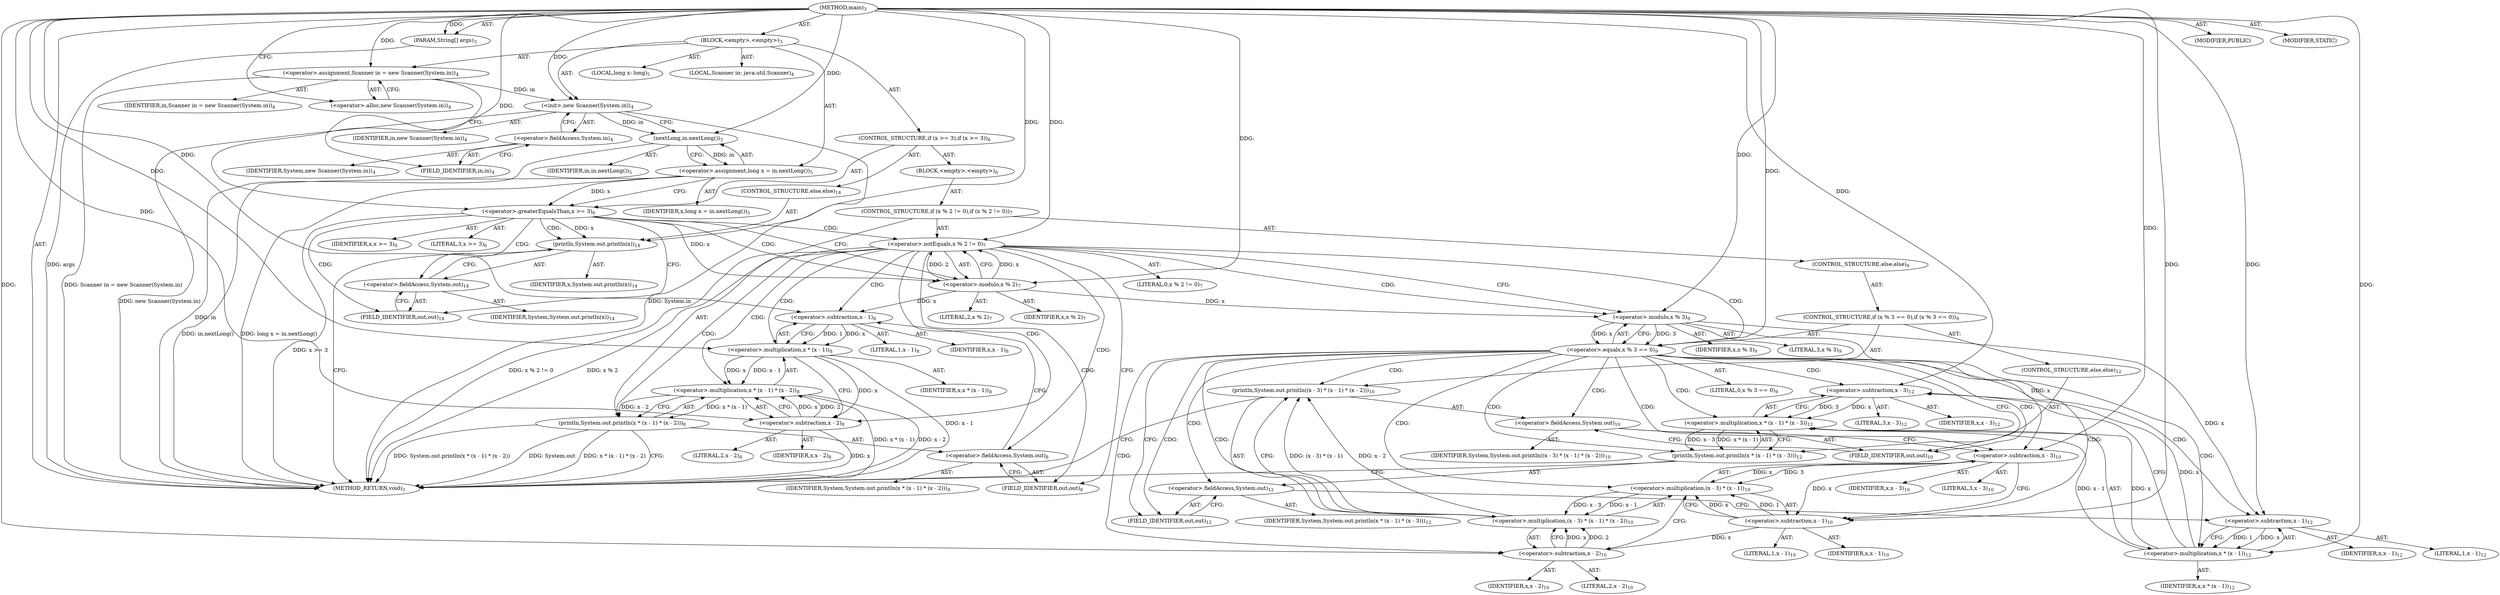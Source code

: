 digraph "main" {  
"19" [label = <(METHOD,main)<SUB>3</SUB>> ]
"20" [label = <(PARAM,String[] args)<SUB>3</SUB>> ]
"21" [label = <(BLOCK,&lt;empty&gt;,&lt;empty&gt;)<SUB>3</SUB>> ]
"4" [label = <(LOCAL,Scanner in: java.util.Scanner)<SUB>4</SUB>> ]
"22" [label = <(&lt;operator&gt;.assignment,Scanner in = new Scanner(System.in))<SUB>4</SUB>> ]
"23" [label = <(IDENTIFIER,in,Scanner in = new Scanner(System.in))<SUB>4</SUB>> ]
"24" [label = <(&lt;operator&gt;.alloc,new Scanner(System.in))<SUB>4</SUB>> ]
"25" [label = <(&lt;init&gt;,new Scanner(System.in))<SUB>4</SUB>> ]
"3" [label = <(IDENTIFIER,in,new Scanner(System.in))<SUB>4</SUB>> ]
"26" [label = <(&lt;operator&gt;.fieldAccess,System.in)<SUB>4</SUB>> ]
"27" [label = <(IDENTIFIER,System,new Scanner(System.in))<SUB>4</SUB>> ]
"28" [label = <(FIELD_IDENTIFIER,in,in)<SUB>4</SUB>> ]
"29" [label = <(LOCAL,long x: long)<SUB>5</SUB>> ]
"30" [label = <(&lt;operator&gt;.assignment,long x = in.nextLong())<SUB>5</SUB>> ]
"31" [label = <(IDENTIFIER,x,long x = in.nextLong())<SUB>5</SUB>> ]
"32" [label = <(nextLong,in.nextLong())<SUB>5</SUB>> ]
"33" [label = <(IDENTIFIER,in,in.nextLong())<SUB>5</SUB>> ]
"34" [label = <(CONTROL_STRUCTURE,if (x &gt;= 3),if (x &gt;= 3))<SUB>6</SUB>> ]
"35" [label = <(&lt;operator&gt;.greaterEqualsThan,x &gt;= 3)<SUB>6</SUB>> ]
"36" [label = <(IDENTIFIER,x,x &gt;= 3)<SUB>6</SUB>> ]
"37" [label = <(LITERAL,3,x &gt;= 3)<SUB>6</SUB>> ]
"38" [label = <(BLOCK,&lt;empty&gt;,&lt;empty&gt;)<SUB>6</SUB>> ]
"39" [label = <(CONTROL_STRUCTURE,if (x % 2 != 0),if (x % 2 != 0))<SUB>7</SUB>> ]
"40" [label = <(&lt;operator&gt;.notEquals,x % 2 != 0)<SUB>7</SUB>> ]
"41" [label = <(&lt;operator&gt;.modulo,x % 2)<SUB>7</SUB>> ]
"42" [label = <(IDENTIFIER,x,x % 2)<SUB>7</SUB>> ]
"43" [label = <(LITERAL,2,x % 2)<SUB>7</SUB>> ]
"44" [label = <(LITERAL,0,x % 2 != 0)<SUB>7</SUB>> ]
"45" [label = <(println,System.out.println(x * (x - 1) * (x - 2)))<SUB>8</SUB>> ]
"46" [label = <(&lt;operator&gt;.fieldAccess,System.out)<SUB>8</SUB>> ]
"47" [label = <(IDENTIFIER,System,System.out.println(x * (x - 1) * (x - 2)))<SUB>8</SUB>> ]
"48" [label = <(FIELD_IDENTIFIER,out,out)<SUB>8</SUB>> ]
"49" [label = <(&lt;operator&gt;.multiplication,x * (x - 1) * (x - 2))<SUB>8</SUB>> ]
"50" [label = <(&lt;operator&gt;.multiplication,x * (x - 1))<SUB>8</SUB>> ]
"51" [label = <(IDENTIFIER,x,x * (x - 1))<SUB>8</SUB>> ]
"52" [label = <(&lt;operator&gt;.subtraction,x - 1)<SUB>8</SUB>> ]
"53" [label = <(IDENTIFIER,x,x - 1)<SUB>8</SUB>> ]
"54" [label = <(LITERAL,1,x - 1)<SUB>8</SUB>> ]
"55" [label = <(&lt;operator&gt;.subtraction,x - 2)<SUB>8</SUB>> ]
"56" [label = <(IDENTIFIER,x,x - 2)<SUB>8</SUB>> ]
"57" [label = <(LITERAL,2,x - 2)<SUB>8</SUB>> ]
"58" [label = <(CONTROL_STRUCTURE,else,else)<SUB>9</SUB>> ]
"59" [label = <(CONTROL_STRUCTURE,if (x % 3 == 0),if (x % 3 == 0))<SUB>9</SUB>> ]
"60" [label = <(&lt;operator&gt;.equals,x % 3 == 0)<SUB>9</SUB>> ]
"61" [label = <(&lt;operator&gt;.modulo,x % 3)<SUB>9</SUB>> ]
"62" [label = <(IDENTIFIER,x,x % 3)<SUB>9</SUB>> ]
"63" [label = <(LITERAL,3,x % 3)<SUB>9</SUB>> ]
"64" [label = <(LITERAL,0,x % 3 == 0)<SUB>9</SUB>> ]
"65" [label = <(println,System.out.println((x - 3) * (x - 1) * (x - 2)))<SUB>10</SUB>> ]
"66" [label = <(&lt;operator&gt;.fieldAccess,System.out)<SUB>10</SUB>> ]
"67" [label = <(IDENTIFIER,System,System.out.println((x - 3) * (x - 1) * (x - 2)))<SUB>10</SUB>> ]
"68" [label = <(FIELD_IDENTIFIER,out,out)<SUB>10</SUB>> ]
"69" [label = <(&lt;operator&gt;.multiplication,(x - 3) * (x - 1) * (x - 2))<SUB>10</SUB>> ]
"70" [label = <(&lt;operator&gt;.multiplication,(x - 3) * (x - 1))<SUB>10</SUB>> ]
"71" [label = <(&lt;operator&gt;.subtraction,x - 3)<SUB>10</SUB>> ]
"72" [label = <(IDENTIFIER,x,x - 3)<SUB>10</SUB>> ]
"73" [label = <(LITERAL,3,x - 3)<SUB>10</SUB>> ]
"74" [label = <(&lt;operator&gt;.subtraction,x - 1)<SUB>10</SUB>> ]
"75" [label = <(IDENTIFIER,x,x - 1)<SUB>10</SUB>> ]
"76" [label = <(LITERAL,1,x - 1)<SUB>10</SUB>> ]
"77" [label = <(&lt;operator&gt;.subtraction,x - 2)<SUB>10</SUB>> ]
"78" [label = <(IDENTIFIER,x,x - 2)<SUB>10</SUB>> ]
"79" [label = <(LITERAL,2,x - 2)<SUB>10</SUB>> ]
"80" [label = <(CONTROL_STRUCTURE,else,else)<SUB>12</SUB>> ]
"81" [label = <(println,System.out.println(x * (x - 1) * (x - 3)))<SUB>12</SUB>> ]
"82" [label = <(&lt;operator&gt;.fieldAccess,System.out)<SUB>12</SUB>> ]
"83" [label = <(IDENTIFIER,System,System.out.println(x * (x - 1) * (x - 3)))<SUB>12</SUB>> ]
"84" [label = <(FIELD_IDENTIFIER,out,out)<SUB>12</SUB>> ]
"85" [label = <(&lt;operator&gt;.multiplication,x * (x - 1) * (x - 3))<SUB>12</SUB>> ]
"86" [label = <(&lt;operator&gt;.multiplication,x * (x - 1))<SUB>12</SUB>> ]
"87" [label = <(IDENTIFIER,x,x * (x - 1))<SUB>12</SUB>> ]
"88" [label = <(&lt;operator&gt;.subtraction,x - 1)<SUB>12</SUB>> ]
"89" [label = <(IDENTIFIER,x,x - 1)<SUB>12</SUB>> ]
"90" [label = <(LITERAL,1,x - 1)<SUB>12</SUB>> ]
"91" [label = <(&lt;operator&gt;.subtraction,x - 3)<SUB>12</SUB>> ]
"92" [label = <(IDENTIFIER,x,x - 3)<SUB>12</SUB>> ]
"93" [label = <(LITERAL,3,x - 3)<SUB>12</SUB>> ]
"94" [label = <(CONTROL_STRUCTURE,else,else)<SUB>14</SUB>> ]
"95" [label = <(println,System.out.println(x))<SUB>14</SUB>> ]
"96" [label = <(&lt;operator&gt;.fieldAccess,System.out)<SUB>14</SUB>> ]
"97" [label = <(IDENTIFIER,System,System.out.println(x))<SUB>14</SUB>> ]
"98" [label = <(FIELD_IDENTIFIER,out,out)<SUB>14</SUB>> ]
"99" [label = <(IDENTIFIER,x,System.out.println(x))<SUB>14</SUB>> ]
"100" [label = <(MODIFIER,PUBLIC)> ]
"101" [label = <(MODIFIER,STATIC)> ]
"102" [label = <(METHOD_RETURN,void)<SUB>3</SUB>> ]
  "19" -> "20"  [ label = "AST: "] 
  "19" -> "21"  [ label = "AST: "] 
  "19" -> "100"  [ label = "AST: "] 
  "19" -> "101"  [ label = "AST: "] 
  "19" -> "102"  [ label = "AST: "] 
  "21" -> "4"  [ label = "AST: "] 
  "21" -> "22"  [ label = "AST: "] 
  "21" -> "25"  [ label = "AST: "] 
  "21" -> "29"  [ label = "AST: "] 
  "21" -> "30"  [ label = "AST: "] 
  "21" -> "34"  [ label = "AST: "] 
  "22" -> "23"  [ label = "AST: "] 
  "22" -> "24"  [ label = "AST: "] 
  "25" -> "3"  [ label = "AST: "] 
  "25" -> "26"  [ label = "AST: "] 
  "26" -> "27"  [ label = "AST: "] 
  "26" -> "28"  [ label = "AST: "] 
  "30" -> "31"  [ label = "AST: "] 
  "30" -> "32"  [ label = "AST: "] 
  "32" -> "33"  [ label = "AST: "] 
  "34" -> "35"  [ label = "AST: "] 
  "34" -> "38"  [ label = "AST: "] 
  "34" -> "94"  [ label = "AST: "] 
  "35" -> "36"  [ label = "AST: "] 
  "35" -> "37"  [ label = "AST: "] 
  "38" -> "39"  [ label = "AST: "] 
  "39" -> "40"  [ label = "AST: "] 
  "39" -> "45"  [ label = "AST: "] 
  "39" -> "58"  [ label = "AST: "] 
  "40" -> "41"  [ label = "AST: "] 
  "40" -> "44"  [ label = "AST: "] 
  "41" -> "42"  [ label = "AST: "] 
  "41" -> "43"  [ label = "AST: "] 
  "45" -> "46"  [ label = "AST: "] 
  "45" -> "49"  [ label = "AST: "] 
  "46" -> "47"  [ label = "AST: "] 
  "46" -> "48"  [ label = "AST: "] 
  "49" -> "50"  [ label = "AST: "] 
  "49" -> "55"  [ label = "AST: "] 
  "50" -> "51"  [ label = "AST: "] 
  "50" -> "52"  [ label = "AST: "] 
  "52" -> "53"  [ label = "AST: "] 
  "52" -> "54"  [ label = "AST: "] 
  "55" -> "56"  [ label = "AST: "] 
  "55" -> "57"  [ label = "AST: "] 
  "58" -> "59"  [ label = "AST: "] 
  "59" -> "60"  [ label = "AST: "] 
  "59" -> "65"  [ label = "AST: "] 
  "59" -> "80"  [ label = "AST: "] 
  "60" -> "61"  [ label = "AST: "] 
  "60" -> "64"  [ label = "AST: "] 
  "61" -> "62"  [ label = "AST: "] 
  "61" -> "63"  [ label = "AST: "] 
  "65" -> "66"  [ label = "AST: "] 
  "65" -> "69"  [ label = "AST: "] 
  "66" -> "67"  [ label = "AST: "] 
  "66" -> "68"  [ label = "AST: "] 
  "69" -> "70"  [ label = "AST: "] 
  "69" -> "77"  [ label = "AST: "] 
  "70" -> "71"  [ label = "AST: "] 
  "70" -> "74"  [ label = "AST: "] 
  "71" -> "72"  [ label = "AST: "] 
  "71" -> "73"  [ label = "AST: "] 
  "74" -> "75"  [ label = "AST: "] 
  "74" -> "76"  [ label = "AST: "] 
  "77" -> "78"  [ label = "AST: "] 
  "77" -> "79"  [ label = "AST: "] 
  "80" -> "81"  [ label = "AST: "] 
  "81" -> "82"  [ label = "AST: "] 
  "81" -> "85"  [ label = "AST: "] 
  "82" -> "83"  [ label = "AST: "] 
  "82" -> "84"  [ label = "AST: "] 
  "85" -> "86"  [ label = "AST: "] 
  "85" -> "91"  [ label = "AST: "] 
  "86" -> "87"  [ label = "AST: "] 
  "86" -> "88"  [ label = "AST: "] 
  "88" -> "89"  [ label = "AST: "] 
  "88" -> "90"  [ label = "AST: "] 
  "91" -> "92"  [ label = "AST: "] 
  "91" -> "93"  [ label = "AST: "] 
  "94" -> "95"  [ label = "AST: "] 
  "95" -> "96"  [ label = "AST: "] 
  "95" -> "99"  [ label = "AST: "] 
  "96" -> "97"  [ label = "AST: "] 
  "96" -> "98"  [ label = "AST: "] 
  "22" -> "28"  [ label = "CFG: "] 
  "25" -> "32"  [ label = "CFG: "] 
  "30" -> "35"  [ label = "CFG: "] 
  "24" -> "22"  [ label = "CFG: "] 
  "26" -> "25"  [ label = "CFG: "] 
  "32" -> "30"  [ label = "CFG: "] 
  "35" -> "41"  [ label = "CFG: "] 
  "35" -> "98"  [ label = "CFG: "] 
  "28" -> "26"  [ label = "CFG: "] 
  "95" -> "102"  [ label = "CFG: "] 
  "40" -> "48"  [ label = "CFG: "] 
  "40" -> "61"  [ label = "CFG: "] 
  "45" -> "102"  [ label = "CFG: "] 
  "96" -> "95"  [ label = "CFG: "] 
  "41" -> "40"  [ label = "CFG: "] 
  "46" -> "52"  [ label = "CFG: "] 
  "49" -> "45"  [ label = "CFG: "] 
  "98" -> "96"  [ label = "CFG: "] 
  "48" -> "46"  [ label = "CFG: "] 
  "50" -> "55"  [ label = "CFG: "] 
  "55" -> "49"  [ label = "CFG: "] 
  "60" -> "68"  [ label = "CFG: "] 
  "60" -> "84"  [ label = "CFG: "] 
  "65" -> "102"  [ label = "CFG: "] 
  "52" -> "50"  [ label = "CFG: "] 
  "61" -> "60"  [ label = "CFG: "] 
  "66" -> "71"  [ label = "CFG: "] 
  "69" -> "65"  [ label = "CFG: "] 
  "81" -> "102"  [ label = "CFG: "] 
  "68" -> "66"  [ label = "CFG: "] 
  "70" -> "77"  [ label = "CFG: "] 
  "77" -> "69"  [ label = "CFG: "] 
  "82" -> "88"  [ label = "CFG: "] 
  "85" -> "81"  [ label = "CFG: "] 
  "71" -> "74"  [ label = "CFG: "] 
  "74" -> "70"  [ label = "CFG: "] 
  "84" -> "82"  [ label = "CFG: "] 
  "86" -> "91"  [ label = "CFG: "] 
  "91" -> "85"  [ label = "CFG: "] 
  "88" -> "86"  [ label = "CFG: "] 
  "19" -> "24"  [ label = "CFG: "] 
  "20" -> "102"  [ label = "DDG: args"] 
  "22" -> "102"  [ label = "DDG: Scanner in = new Scanner(System.in)"] 
  "25" -> "102"  [ label = "DDG: System.in"] 
  "25" -> "102"  [ label = "DDG: new Scanner(System.in)"] 
  "32" -> "102"  [ label = "DDG: in"] 
  "30" -> "102"  [ label = "DDG: in.nextLong()"] 
  "30" -> "102"  [ label = "DDG: long x = in.nextLong()"] 
  "35" -> "102"  [ label = "DDG: x &gt;= 3"] 
  "40" -> "102"  [ label = "DDG: x % 2"] 
  "40" -> "102"  [ label = "DDG: x % 2 != 0"] 
  "45" -> "102"  [ label = "DDG: System.out"] 
  "50" -> "102"  [ label = "DDG: x - 1"] 
  "49" -> "102"  [ label = "DDG: x * (x - 1)"] 
  "55" -> "102"  [ label = "DDG: x"] 
  "49" -> "102"  [ label = "DDG: x - 2"] 
  "45" -> "102"  [ label = "DDG: x * (x - 1) * (x - 2)"] 
  "45" -> "102"  [ label = "DDG: System.out.println(x * (x - 1) * (x - 2))"] 
  "19" -> "20"  [ label = "DDG: "] 
  "19" -> "22"  [ label = "DDG: "] 
  "32" -> "30"  [ label = "DDG: in"] 
  "22" -> "25"  [ label = "DDG: in"] 
  "19" -> "25"  [ label = "DDG: "] 
  "25" -> "32"  [ label = "DDG: in"] 
  "19" -> "32"  [ label = "DDG: "] 
  "30" -> "35"  [ label = "DDG: x"] 
  "19" -> "35"  [ label = "DDG: "] 
  "35" -> "95"  [ label = "DDG: x"] 
  "19" -> "95"  [ label = "DDG: "] 
  "41" -> "40"  [ label = "DDG: x"] 
  "41" -> "40"  [ label = "DDG: 2"] 
  "19" -> "40"  [ label = "DDG: "] 
  "49" -> "45"  [ label = "DDG: x * (x - 1)"] 
  "49" -> "45"  [ label = "DDG: x - 2"] 
  "35" -> "41"  [ label = "DDG: x"] 
  "19" -> "41"  [ label = "DDG: "] 
  "50" -> "49"  [ label = "DDG: x"] 
  "50" -> "49"  [ label = "DDG: x - 1"] 
  "55" -> "49"  [ label = "DDG: x"] 
  "55" -> "49"  [ label = "DDG: 2"] 
  "52" -> "50"  [ label = "DDG: x"] 
  "19" -> "50"  [ label = "DDG: "] 
  "52" -> "50"  [ label = "DDG: 1"] 
  "50" -> "55"  [ label = "DDG: x"] 
  "19" -> "55"  [ label = "DDG: "] 
  "61" -> "60"  [ label = "DDG: x"] 
  "61" -> "60"  [ label = "DDG: 3"] 
  "19" -> "60"  [ label = "DDG: "] 
  "69" -> "65"  [ label = "DDG: (x - 3) * (x - 1)"] 
  "69" -> "65"  [ label = "DDG: x - 2"] 
  "41" -> "52"  [ label = "DDG: x"] 
  "19" -> "52"  [ label = "DDG: "] 
  "41" -> "61"  [ label = "DDG: x"] 
  "19" -> "61"  [ label = "DDG: "] 
  "70" -> "69"  [ label = "DDG: x - 3"] 
  "70" -> "69"  [ label = "DDG: x - 1"] 
  "77" -> "69"  [ label = "DDG: x"] 
  "77" -> "69"  [ label = "DDG: 2"] 
  "85" -> "81"  [ label = "DDG: x * (x - 1)"] 
  "85" -> "81"  [ label = "DDG: x - 3"] 
  "71" -> "70"  [ label = "DDG: x"] 
  "71" -> "70"  [ label = "DDG: 3"] 
  "74" -> "70"  [ label = "DDG: x"] 
  "74" -> "70"  [ label = "DDG: 1"] 
  "74" -> "77"  [ label = "DDG: x"] 
  "19" -> "77"  [ label = "DDG: "] 
  "86" -> "85"  [ label = "DDG: x"] 
  "86" -> "85"  [ label = "DDG: x - 1"] 
  "91" -> "85"  [ label = "DDG: x"] 
  "91" -> "85"  [ label = "DDG: 3"] 
  "61" -> "71"  [ label = "DDG: x"] 
  "19" -> "71"  [ label = "DDG: "] 
  "71" -> "74"  [ label = "DDG: x"] 
  "19" -> "74"  [ label = "DDG: "] 
  "88" -> "86"  [ label = "DDG: x"] 
  "19" -> "86"  [ label = "DDG: "] 
  "88" -> "86"  [ label = "DDG: 1"] 
  "86" -> "91"  [ label = "DDG: x"] 
  "19" -> "91"  [ label = "DDG: "] 
  "61" -> "88"  [ label = "DDG: x"] 
  "19" -> "88"  [ label = "DDG: "] 
  "35" -> "96"  [ label = "CDG: "] 
  "35" -> "98"  [ label = "CDG: "] 
  "35" -> "95"  [ label = "CDG: "] 
  "35" -> "40"  [ label = "CDG: "] 
  "35" -> "41"  [ label = "CDG: "] 
  "40" -> "48"  [ label = "CDG: "] 
  "40" -> "49"  [ label = "CDG: "] 
  "40" -> "60"  [ label = "CDG: "] 
  "40" -> "52"  [ label = "CDG: "] 
  "40" -> "46"  [ label = "CDG: "] 
  "40" -> "45"  [ label = "CDG: "] 
  "40" -> "50"  [ label = "CDG: "] 
  "40" -> "61"  [ label = "CDG: "] 
  "40" -> "55"  [ label = "CDG: "] 
  "60" -> "68"  [ label = "CDG: "] 
  "60" -> "77"  [ label = "CDG: "] 
  "60" -> "66"  [ label = "CDG: "] 
  "60" -> "81"  [ label = "CDG: "] 
  "60" -> "84"  [ label = "CDG: "] 
  "60" -> "85"  [ label = "CDG: "] 
  "60" -> "69"  [ label = "CDG: "] 
  "60" -> "74"  [ label = "CDG: "] 
  "60" -> "65"  [ label = "CDG: "] 
  "60" -> "91"  [ label = "CDG: "] 
  "60" -> "82"  [ label = "CDG: "] 
  "60" -> "71"  [ label = "CDG: "] 
  "60" -> "88"  [ label = "CDG: "] 
  "60" -> "70"  [ label = "CDG: "] 
  "60" -> "86"  [ label = "CDG: "] 
}
